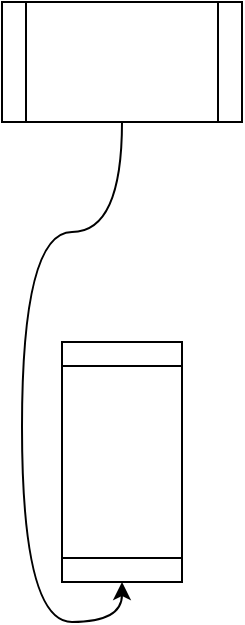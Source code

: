 <mxfile version="10.6.6" type="github"><diagram id="eoTwls-BG9uEF4Na9CAs" name="Page-1"><mxGraphModel dx="1158" dy="775" grid="1" gridSize="10" guides="1" tooltips="1" connect="1" arrows="1" fold="1" page="1" pageScale="1" pageWidth="827" pageHeight="1169" math="0" shadow="0"><root><mxCell id="0"/><mxCell id="1" parent="0"/><mxCell id="2ojmNuUAUsShpUPXh64B-2" style="edgeStyle=orthogonalEdgeStyle;rounded=0;orthogonalLoop=1;jettySize=auto;html=1;curved=1;entryX=1;entryY=0.5;entryDx=0;entryDy=0;" edge="1" parent="1" source="2ojmNuUAUsShpUPXh64B-1" target="2ojmNuUAUsShpUPXh64B-3"><mxGeometry relative="1" as="geometry"><mxPoint x="230" y="400" as="targetPoint"/></mxGeometry></mxCell><mxCell id="2ojmNuUAUsShpUPXh64B-1" value="" style="shape=process;whiteSpace=wrap;html=1;backgroundOutline=1;" vertex="1" parent="1"><mxGeometry x="120" y="210" width="120" height="60" as="geometry"/></mxCell><mxCell id="2ojmNuUAUsShpUPXh64B-3" value="" style="shape=process;whiteSpace=wrap;html=1;backgroundOutline=1;rotation=90;" vertex="1" parent="1"><mxGeometry x="120" y="410" width="120" height="60" as="geometry"/></mxCell></root></mxGraphModel></diagram></mxfile>